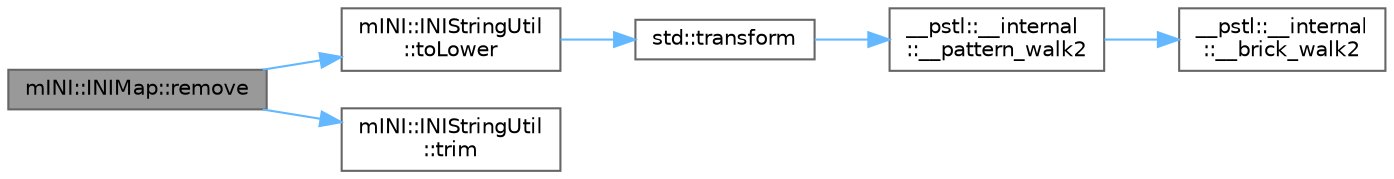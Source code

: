 digraph "mINI::INIMap::remove"
{
 // LATEX_PDF_SIZE
  bgcolor="transparent";
  edge [fontname=Helvetica,fontsize=10,labelfontname=Helvetica,labelfontsize=10];
  node [fontname=Helvetica,fontsize=10,shape=box,height=0.2,width=0.4];
  rankdir="LR";
  Node1 [id="Node000001",label="mINI::INIMap::remove",height=0.2,width=0.4,color="gray40", fillcolor="grey60", style="filled", fontcolor="black",tooltip=" "];
  Node1 -> Node2 [id="edge6_Node000001_Node000002",color="steelblue1",style="solid",tooltip=" "];
  Node2 [id="Node000002",label="mINI::INIStringUtil\l::toLower",height=0.2,width=0.4,color="grey40", fillcolor="white", style="filled",URL="$namespacem_i_n_i_1_1_i_n_i_string_util.html#aab66a8d081db7826eeea906cfd567281",tooltip=" "];
  Node2 -> Node3 [id="edge7_Node000002_Node000003",color="steelblue1",style="solid",tooltip=" "];
  Node3 [id="Node000003",label="std::transform",height=0.2,width=0.4,color="grey40", fillcolor="white", style="filled",URL="$namespacestd.html#a83797c5677d80005911de218c819adab",tooltip=" "];
  Node3 -> Node4 [id="edge8_Node000003_Node000004",color="steelblue1",style="solid",tooltip=" "];
  Node4 [id="Node000004",label="__pstl::__internal\l::__pattern_walk2",height=0.2,width=0.4,color="grey40", fillcolor="white", style="filled",URL="$namespace____pstl_1_1____internal.html#a70065033fe2904641ef4cceafc92c7a0",tooltip=" "];
  Node4 -> Node5 [id="edge9_Node000004_Node000005",color="steelblue1",style="solid",tooltip=" "];
  Node5 [id="Node000005",label="__pstl::__internal\l::__brick_walk2",height=0.2,width=0.4,color="grey40", fillcolor="white", style="filled",URL="$namespace____pstl_1_1____internal.html#a64612fede4b3b107931bb84c68e45e70",tooltip=" "];
  Node1 -> Node6 [id="edge10_Node000001_Node000006",color="steelblue1",style="solid",tooltip=" "];
  Node6 [id="Node000006",label="mINI::INIStringUtil\l::trim",height=0.2,width=0.4,color="grey40", fillcolor="white", style="filled",URL="$namespacem_i_n_i_1_1_i_n_i_string_util.html#adcbaf06b60e9bed7a2f8d48f45c1a615",tooltip=" "];
}
